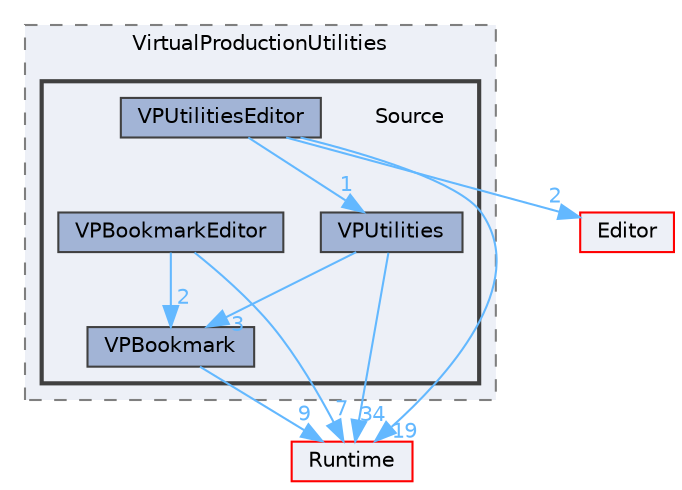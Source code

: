 digraph "Source"
{
 // INTERACTIVE_SVG=YES
 // LATEX_PDF_SIZE
  bgcolor="transparent";
  edge [fontname=Helvetica,fontsize=10,labelfontname=Helvetica,labelfontsize=10];
  node [fontname=Helvetica,fontsize=10,shape=box,height=0.2,width=0.4];
  compound=true
  subgraph clusterdir_543baf8fa3535746df0e1280a21ae06b {
    graph [ bgcolor="#edf0f7", pencolor="grey50", label="VirtualProductionUtilities", fontname=Helvetica,fontsize=10 style="filled,dashed", URL="dir_543baf8fa3535746df0e1280a21ae06b.html",tooltip=""]
  subgraph clusterdir_514060e236dc79294357f1d40abfad9d {
    graph [ bgcolor="#edf0f7", pencolor="grey25", label="", fontname=Helvetica,fontsize=10 style="filled,bold", URL="dir_514060e236dc79294357f1d40abfad9d.html",tooltip=""]
    dir_514060e236dc79294357f1d40abfad9d [shape=plaintext, label="Source"];
  dir_445de3fd50adb406ea2a1bdf31af6f4c [label="VPBookmark", fillcolor="#a2b4d6", color="grey25", style="filled", URL="dir_445de3fd50adb406ea2a1bdf31af6f4c.html",tooltip=""];
  dir_3d3c83de6a8d4aec50d5fa08c69598ca [label="VPBookmarkEditor", fillcolor="#a2b4d6", color="grey25", style="filled", URL="dir_3d3c83de6a8d4aec50d5fa08c69598ca.html",tooltip=""];
  dir_f0262aeb1233f2c3a7ea2f982d38c928 [label="VPUtilities", fillcolor="#a2b4d6", color="grey25", style="filled", URL="dir_f0262aeb1233f2c3a7ea2f982d38c928.html",tooltip=""];
  dir_c3982881ee02532043f9ef90b7c35455 [label="VPUtilitiesEditor", fillcolor="#a2b4d6", color="grey25", style="filled", URL="dir_c3982881ee02532043f9ef90b7c35455.html",tooltip=""];
  }
  }
  dir_7536b172fbd480bfd146a1b1acd6856b [label="Runtime", fillcolor="#edf0f7", color="red", style="filled", URL="dir_7536b172fbd480bfd146a1b1acd6856b.html",tooltip=""];
  dir_b26507eead720464ba2ac6bbc6dcec5f [label="Editor", fillcolor="#edf0f7", color="red", style="filled", URL="dir_b26507eead720464ba2ac6bbc6dcec5f.html",tooltip=""];
  dir_445de3fd50adb406ea2a1bdf31af6f4c->dir_7536b172fbd480bfd146a1b1acd6856b [headlabel="9", labeldistance=1.5 headhref="dir_001267_000984.html" href="dir_001267_000984.html" color="steelblue1" fontcolor="steelblue1"];
  dir_3d3c83de6a8d4aec50d5fa08c69598ca->dir_445de3fd50adb406ea2a1bdf31af6f4c [headlabel="2", labeldistance=1.5 headhref="dir_001268_001267.html" href="dir_001268_001267.html" color="steelblue1" fontcolor="steelblue1"];
  dir_3d3c83de6a8d4aec50d5fa08c69598ca->dir_7536b172fbd480bfd146a1b1acd6856b [headlabel="7", labeldistance=1.5 headhref="dir_001268_000984.html" href="dir_001268_000984.html" color="steelblue1" fontcolor="steelblue1"];
  dir_f0262aeb1233f2c3a7ea2f982d38c928->dir_445de3fd50adb406ea2a1bdf31af6f4c [headlabel="3", labeldistance=1.5 headhref="dir_001269_001267.html" href="dir_001269_001267.html" color="steelblue1" fontcolor="steelblue1"];
  dir_f0262aeb1233f2c3a7ea2f982d38c928->dir_7536b172fbd480bfd146a1b1acd6856b [headlabel="34", labeldistance=1.5 headhref="dir_001269_000984.html" href="dir_001269_000984.html" color="steelblue1" fontcolor="steelblue1"];
  dir_c3982881ee02532043f9ef90b7c35455->dir_7536b172fbd480bfd146a1b1acd6856b [headlabel="19", labeldistance=1.5 headhref="dir_001270_000984.html" href="dir_001270_000984.html" color="steelblue1" fontcolor="steelblue1"];
  dir_c3982881ee02532043f9ef90b7c35455->dir_b26507eead720464ba2ac6bbc6dcec5f [headlabel="2", labeldistance=1.5 headhref="dir_001270_000357.html" href="dir_001270_000357.html" color="steelblue1" fontcolor="steelblue1"];
  dir_c3982881ee02532043f9ef90b7c35455->dir_f0262aeb1233f2c3a7ea2f982d38c928 [headlabel="1", labeldistance=1.5 headhref="dir_001270_001269.html" href="dir_001270_001269.html" color="steelblue1" fontcolor="steelblue1"];
}
